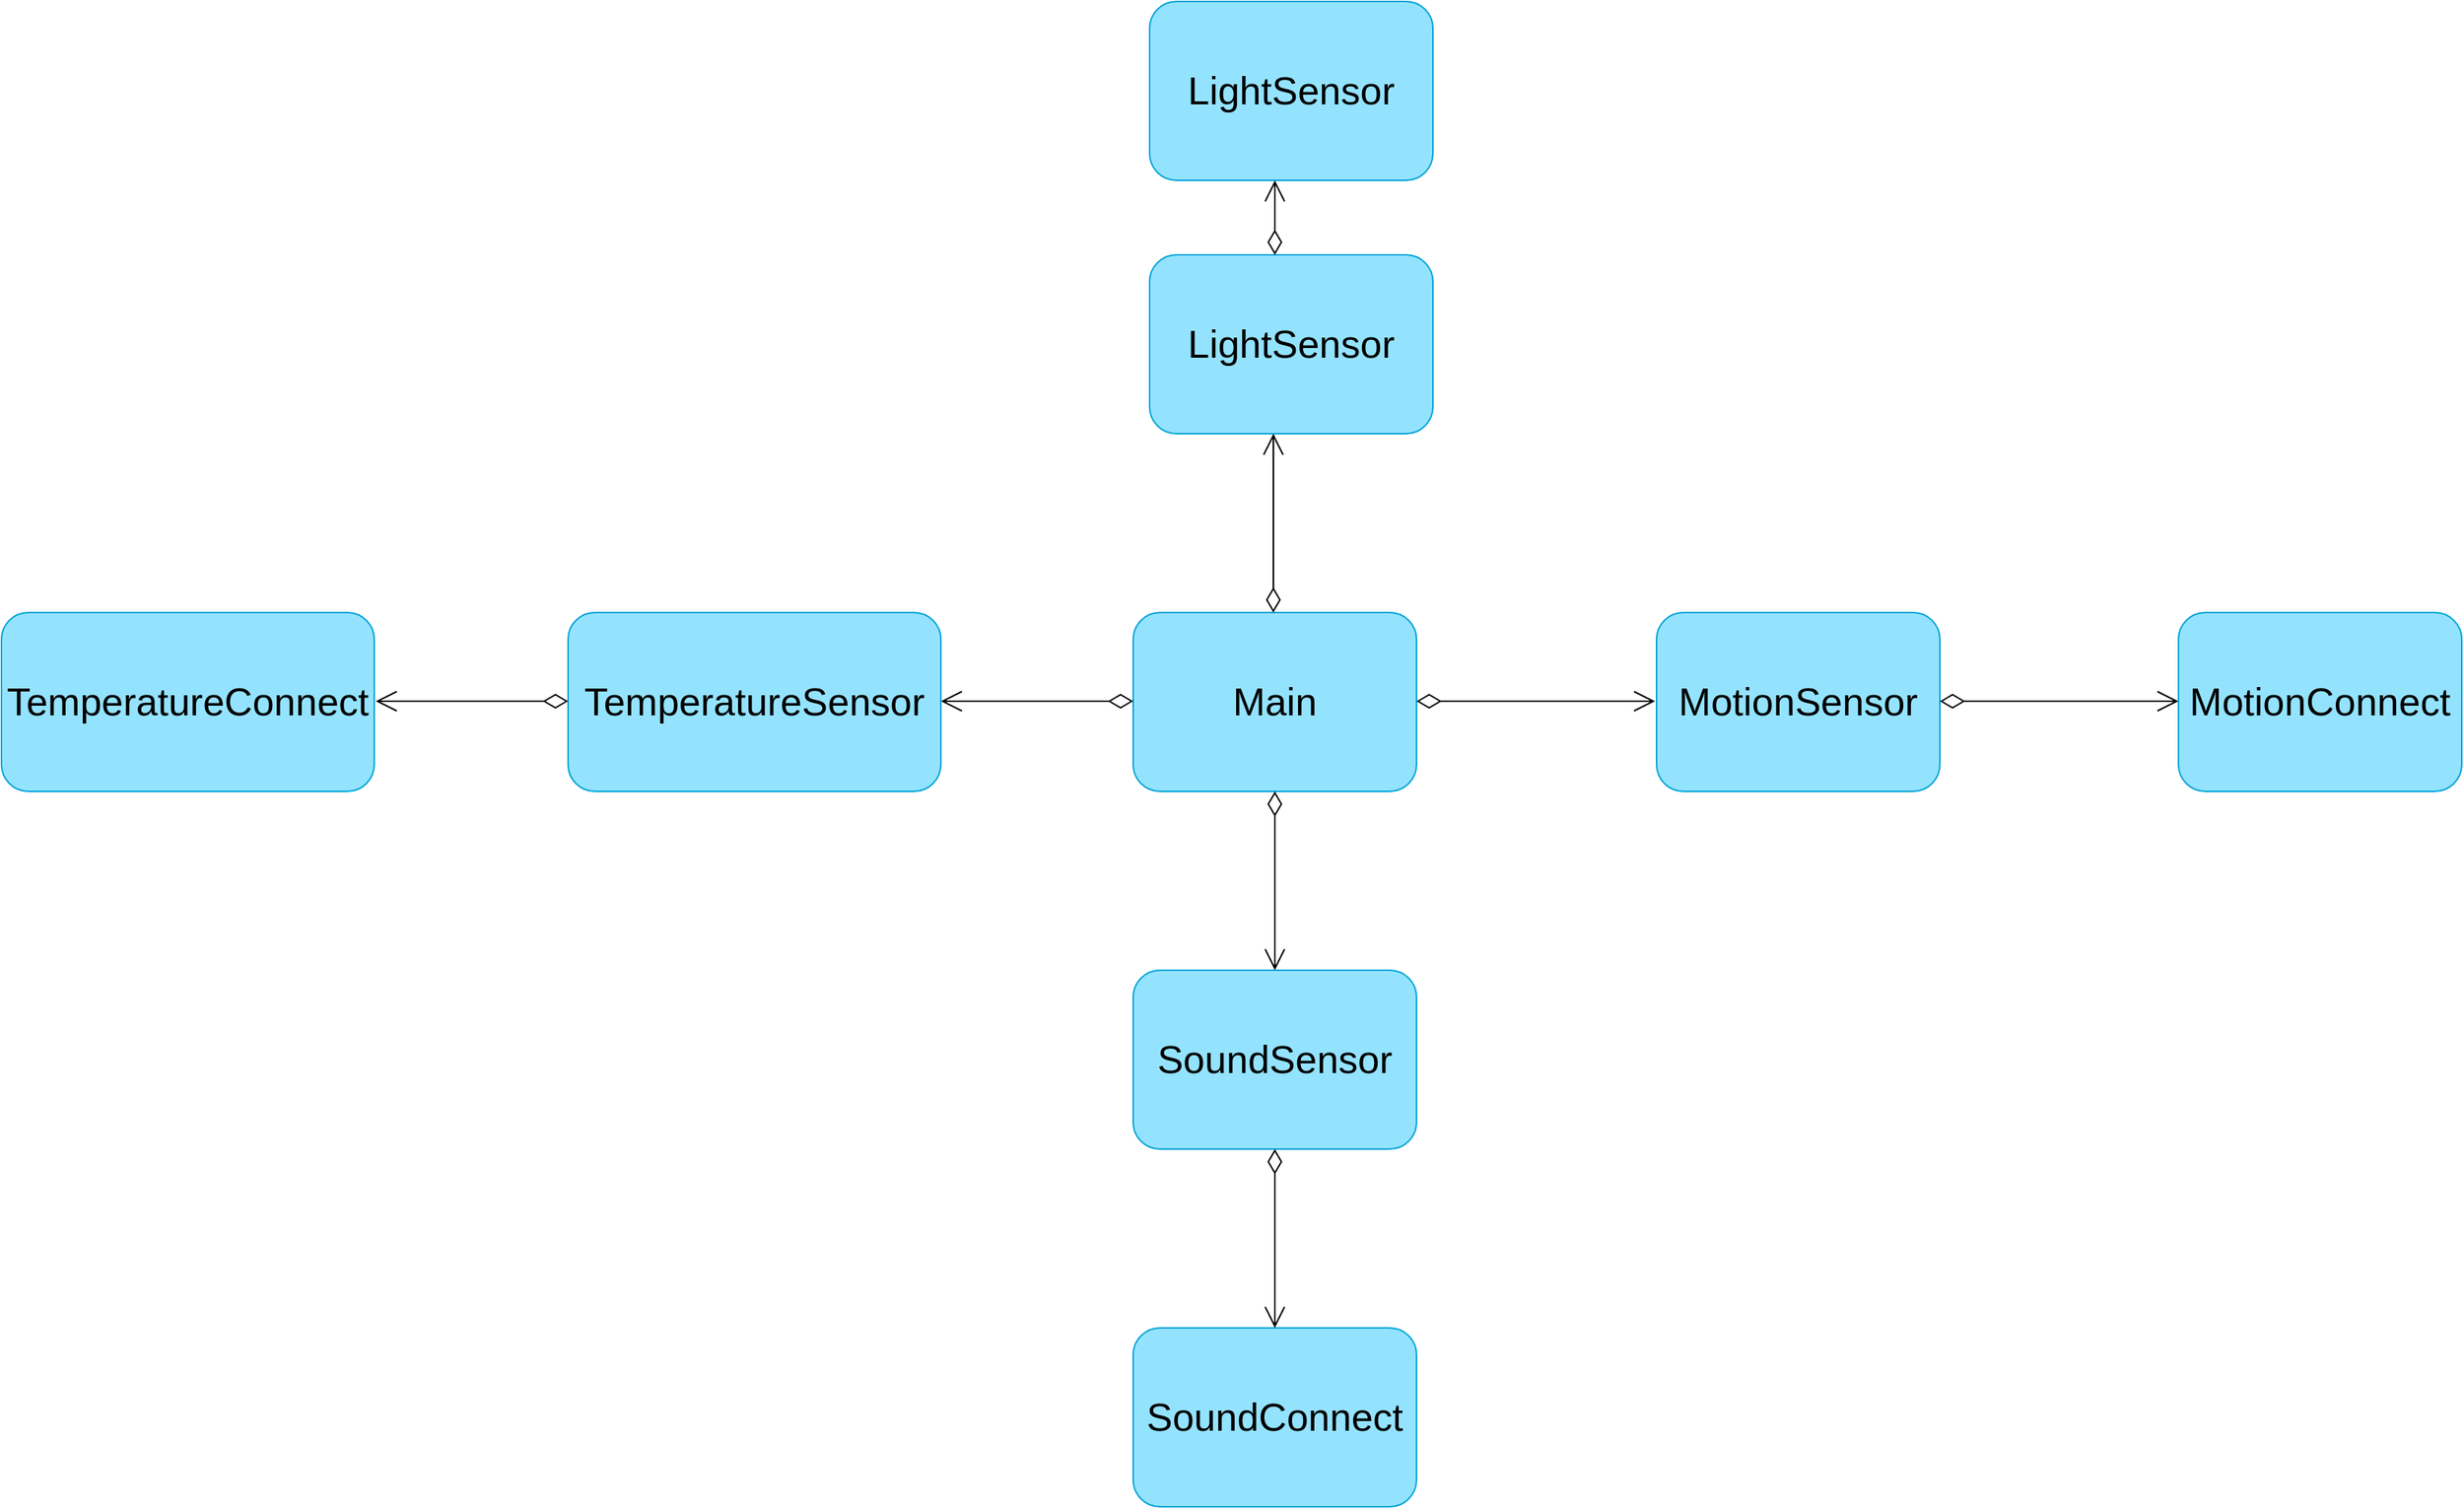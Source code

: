<mxfile version="21.0.8" type="github">
  <diagram name="Page-1" id="wZG1X5hC_6cU6T0QBo_v">
    <mxGraphModel dx="2901" dy="1187" grid="1" gridSize="10" guides="1" tooltips="1" connect="1" arrows="1" fold="1" page="1" pageScale="1" pageWidth="827" pageHeight="1169" math="0" shadow="0">
      <root>
        <mxCell id="0" />
        <mxCell id="1" parent="0" />
        <mxCell id="vCusc7SqLOjIVwU9UAQ7-2" value="&lt;font style=&quot;font-size: 26px;&quot;&gt;Main&lt;/font&gt;" style="rounded=1;whiteSpace=wrap;html=1;fillColor=#94E3FE;strokeColor=#00A3D7;" vertex="1" parent="1">
          <mxGeometry x="319" y="490" width="190" height="120" as="geometry" />
        </mxCell>
        <mxCell id="vCusc7SqLOjIVwU9UAQ7-3" value="" style="endArrow=open;html=1;endSize=12;startArrow=diamondThin;startSize=14;startFill=0;edgeStyle=orthogonalEdgeStyle;align=left;verticalAlign=bottom;rounded=0;" edge="1" parent="1">
          <mxGeometry x="-1" y="3" relative="1" as="geometry">
            <mxPoint x="509" y="549.5" as="sourcePoint" />
            <mxPoint x="669" y="549.5" as="targetPoint" />
          </mxGeometry>
        </mxCell>
        <mxCell id="vCusc7SqLOjIVwU9UAQ7-5" value="&lt;font style=&quot;font-size: 26px;&quot;&gt;MotionSensor&lt;/font&gt;" style="rounded=1;whiteSpace=wrap;html=1;fillColor=#94E3FE;strokeColor=#00A3D7;" vertex="1" parent="1">
          <mxGeometry x="670" y="490" width="190" height="120" as="geometry" />
        </mxCell>
        <mxCell id="vCusc7SqLOjIVwU9UAQ7-6" value="" style="endArrow=open;html=1;endSize=12;startArrow=diamondThin;startSize=14;startFill=0;edgeStyle=orthogonalEdgeStyle;align=left;verticalAlign=bottom;rounded=0;" edge="1" parent="1">
          <mxGeometry x="-1" y="3" relative="1" as="geometry">
            <mxPoint x="413" y="490" as="sourcePoint" />
            <mxPoint x="413" y="370" as="targetPoint" />
          </mxGeometry>
        </mxCell>
        <mxCell id="vCusc7SqLOjIVwU9UAQ7-7" value="&lt;font style=&quot;font-size: 26px;&quot;&gt;LightSensor&lt;/font&gt;" style="rounded=1;whiteSpace=wrap;html=1;fillColor=#94E3FE;strokeColor=#00A3D7;" vertex="1" parent="1">
          <mxGeometry x="330" y="250" width="190" height="120" as="geometry" />
        </mxCell>
        <mxCell id="vCusc7SqLOjIVwU9UAQ7-8" value="" style="endArrow=open;html=1;endSize=12;startArrow=diamondThin;startSize=14;startFill=0;edgeStyle=orthogonalEdgeStyle;align=left;verticalAlign=bottom;rounded=0;" edge="1" parent="1">
          <mxGeometry x="-1" y="3" relative="1" as="geometry">
            <mxPoint x="319" y="549.5" as="sourcePoint" />
            <mxPoint x="190" y="549.5" as="targetPoint" />
          </mxGeometry>
        </mxCell>
        <mxCell id="vCusc7SqLOjIVwU9UAQ7-12" value="" style="endArrow=open;html=1;endSize=12;startArrow=diamondThin;startSize=14;startFill=0;edgeStyle=orthogonalEdgeStyle;align=left;verticalAlign=bottom;rounded=0;" edge="1" parent="1">
          <mxGeometry x="-1" y="3" relative="1" as="geometry">
            <mxPoint x="414" y="610" as="sourcePoint" />
            <mxPoint x="414" y="730" as="targetPoint" />
          </mxGeometry>
        </mxCell>
        <mxCell id="vCusc7SqLOjIVwU9UAQ7-13" value="&lt;font style=&quot;font-size: 26px;&quot;&gt;TemperatureSensor&lt;/font&gt;" style="rounded=1;whiteSpace=wrap;html=1;fillColor=#94E3FE;strokeColor=#00A3D7;" vertex="1" parent="1">
          <mxGeometry x="-60" y="490" width="250" height="120" as="geometry" />
        </mxCell>
        <mxCell id="vCusc7SqLOjIVwU9UAQ7-14" value="&lt;font style=&quot;font-size: 26px;&quot;&gt;SoundSensor&lt;/font&gt;" style="rounded=1;whiteSpace=wrap;html=1;fillColor=#94E3FE;strokeColor=#00A3D7;" vertex="1" parent="1">
          <mxGeometry x="319" y="730" width="190" height="120" as="geometry" />
        </mxCell>
        <mxCell id="vCusc7SqLOjIVwU9UAQ7-15" value="" style="endArrow=open;html=1;endSize=12;startArrow=diamondThin;startSize=14;startFill=0;edgeStyle=orthogonalEdgeStyle;align=left;verticalAlign=bottom;rounded=0;" edge="1" parent="1">
          <mxGeometry x="-1" y="3" relative="1" as="geometry">
            <mxPoint x="414" y="250" as="sourcePoint" />
            <mxPoint x="414" y="200" as="targetPoint" />
          </mxGeometry>
        </mxCell>
        <mxCell id="vCusc7SqLOjIVwU9UAQ7-16" value="&lt;font style=&quot;font-size: 26px;&quot;&gt;LightSensor&lt;/font&gt;" style="rounded=1;whiteSpace=wrap;html=1;fillColor=#94E3FE;strokeColor=#00A3D7;" vertex="1" parent="1">
          <mxGeometry x="330" y="80" width="190" height="120" as="geometry" />
        </mxCell>
        <mxCell id="vCusc7SqLOjIVwU9UAQ7-17" value="" style="endArrow=open;html=1;endSize=12;startArrow=diamondThin;startSize=14;startFill=0;edgeStyle=orthogonalEdgeStyle;align=left;verticalAlign=bottom;rounded=0;" edge="1" parent="1">
          <mxGeometry x="-1" y="3" relative="1" as="geometry">
            <mxPoint x="-60" y="549.5" as="sourcePoint" />
            <mxPoint x="-189" y="549.5" as="targetPoint" />
          </mxGeometry>
        </mxCell>
        <mxCell id="vCusc7SqLOjIVwU9UAQ7-18" value="&lt;font style=&quot;font-size: 26px;&quot;&gt;TemperatureConnect&lt;/font&gt;" style="rounded=1;whiteSpace=wrap;html=1;fillColor=#94E3FE;strokeColor=#00A3D7;" vertex="1" parent="1">
          <mxGeometry x="-440" y="490" width="250" height="120" as="geometry" />
        </mxCell>
        <mxCell id="vCusc7SqLOjIVwU9UAQ7-19" value="&lt;font style=&quot;font-size: 26px;&quot;&gt;SoundConnect&lt;/font&gt;" style="rounded=1;whiteSpace=wrap;html=1;fillColor=#94E3FE;strokeColor=#00A3D7;" vertex="1" parent="1">
          <mxGeometry x="319" y="970" width="190" height="120" as="geometry" />
        </mxCell>
        <mxCell id="vCusc7SqLOjIVwU9UAQ7-20" value="" style="endArrow=open;html=1;endSize=12;startArrow=diamondThin;startSize=14;startFill=0;edgeStyle=orthogonalEdgeStyle;align=left;verticalAlign=bottom;rounded=0;" edge="1" parent="1">
          <mxGeometry x="-1" y="3" relative="1" as="geometry">
            <mxPoint x="414" y="850" as="sourcePoint" />
            <mxPoint x="414" y="970" as="targetPoint" />
          </mxGeometry>
        </mxCell>
        <mxCell id="vCusc7SqLOjIVwU9UAQ7-21" value="" style="endArrow=open;html=1;endSize=12;startArrow=diamondThin;startSize=14;startFill=0;edgeStyle=orthogonalEdgeStyle;align=left;verticalAlign=bottom;rounded=0;" edge="1" parent="1">
          <mxGeometry x="-1" y="3" relative="1" as="geometry">
            <mxPoint x="860" y="549.5" as="sourcePoint" />
            <mxPoint x="1020" y="549.5" as="targetPoint" />
          </mxGeometry>
        </mxCell>
        <mxCell id="vCusc7SqLOjIVwU9UAQ7-22" value="&lt;font style=&quot;font-size: 26px;&quot;&gt;MotionConnect&lt;/font&gt;" style="rounded=1;whiteSpace=wrap;html=1;fillColor=#94E3FE;strokeColor=#00A3D7;" vertex="1" parent="1">
          <mxGeometry x="1020" y="490" width="190" height="120" as="geometry" />
        </mxCell>
      </root>
    </mxGraphModel>
  </diagram>
</mxfile>
